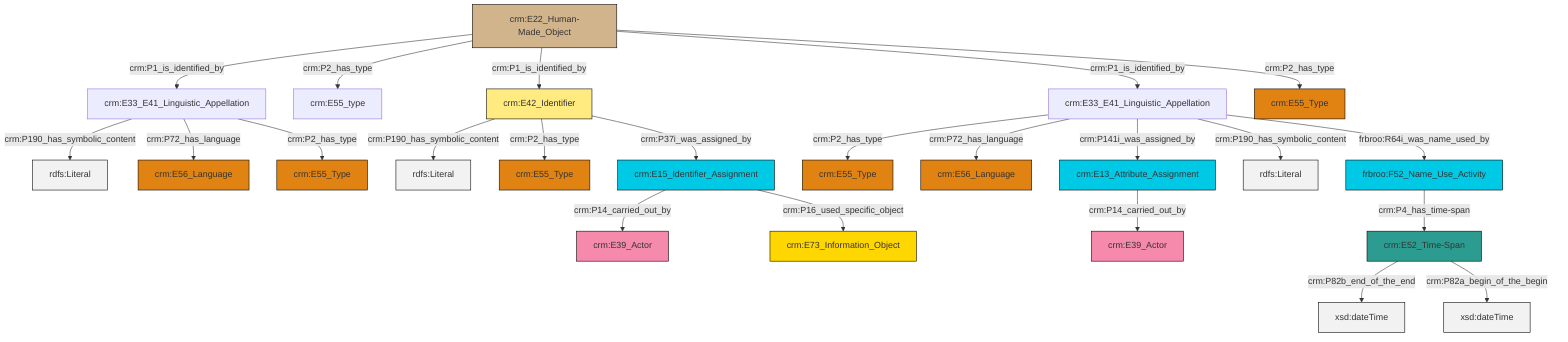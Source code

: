 graph TD
classDef Literal fill:#f2f2f2,stroke:#000000;
classDef CRM_Entity fill:#FFFFFF,stroke:#000000;
classDef Temporal_Entity fill:#00C9E6, stroke:#000000;
classDef Type fill:#E18312, stroke:#000000;
classDef Time-Span fill:#2C9C91, stroke:#000000;
classDef Appellation fill:#FFEB7F, stroke:#000000;
classDef Place fill:#008836, stroke:#000000;
classDef Persistent_Item fill:#B266B2, stroke:#000000;
classDef Conceptual_Object fill:#FFD700, stroke:#000000;
classDef Physical_Thing fill:#D2B48C, stroke:#000000;
classDef Actor fill:#f58aad, stroke:#000000;
classDef PC_Classes fill:#4ce600, stroke:#000000;
classDef Multi fill:#cccccc,stroke:#000000;

6["crm:E33_E41_Linguistic_Appellation"]:::Default -->|crm:P2_has_type| 7["crm:E55_Type"]:::Type
8["crm:E15_Identifier_Assignment"]:::Temporal_Entity -->|crm:P14_carried_out_by| 9["crm:E39_Actor"]:::Actor
6["crm:E33_E41_Linguistic_Appellation"]:::Default -->|crm:P72_has_language| 11["crm:E56_Language"]:::Type
2["crm:E42_Identifier"]:::Appellation -->|crm:P190_has_symbolic_content| 16[rdfs:Literal]:::Literal
17["crm:E52_Time-Span"]:::Time-Span -->|crm:P82b_end_of_the_end| 18[xsd:dateTime]:::Literal
6["crm:E33_E41_Linguistic_Appellation"]:::Default -->|crm:P141i_was_assigned_by| 4["crm:E13_Attribute_Assignment"]:::Temporal_Entity
2["crm:E42_Identifier"]:::Appellation -->|crm:P2_has_type| 13["crm:E55_Type"]:::Type
19["crm:E22_Human-Made_Object"]:::Physical_Thing -->|crm:P1_is_identified_by| 20["crm:E33_E41_Linguistic_Appellation"]:::Default
6["crm:E33_E41_Linguistic_Appellation"]:::Default -->|crm:P190_has_symbolic_content| 21[rdfs:Literal]:::Literal
19["crm:E22_Human-Made_Object"]:::Physical_Thing -->|crm:P2_has_type| 23["crm:E55_type"]:::Default
19["crm:E22_Human-Made_Object"]:::Physical_Thing -->|crm:P1_is_identified_by| 2["crm:E42_Identifier"]:::Appellation
2["crm:E42_Identifier"]:::Appellation -->|crm:P37i_was_assigned_by| 8["crm:E15_Identifier_Assignment"]:::Temporal_Entity
4["crm:E13_Attribute_Assignment"]:::Temporal_Entity -->|crm:P14_carried_out_by| 24["crm:E39_Actor"]:::Actor
20["crm:E33_E41_Linguistic_Appellation"]:::Default -->|crm:P190_has_symbolic_content| 27[rdfs:Literal]:::Literal
6["crm:E33_E41_Linguistic_Appellation"]:::Default -->|frbroo:R64i_was_name_used_by| 0["frbroo:F52_Name_Use_Activity"]:::Temporal_Entity
8["crm:E15_Identifier_Assignment"]:::Temporal_Entity -->|crm:P16_used_specific_object| 30["crm:E73_Information_Object"]:::Conceptual_Object
20["crm:E33_E41_Linguistic_Appellation"]:::Default -->|crm:P72_has_language| 31["crm:E56_Language"]:::Type
0["frbroo:F52_Name_Use_Activity"]:::Temporal_Entity -->|crm:P4_has_time-span| 17["crm:E52_Time-Span"]:::Time-Span
19["crm:E22_Human-Made_Object"]:::Physical_Thing -->|crm:P1_is_identified_by| 6["crm:E33_E41_Linguistic_Appellation"]:::Default
20["crm:E33_E41_Linguistic_Appellation"]:::Default -->|crm:P2_has_type| 37["crm:E55_Type"]:::Type
19["crm:E22_Human-Made_Object"]:::Physical_Thing -->|crm:P2_has_type| 35["crm:E55_Type"]:::Type
17["crm:E52_Time-Span"]:::Time-Span -->|crm:P82a_begin_of_the_begin| 40[xsd:dateTime]:::Literal